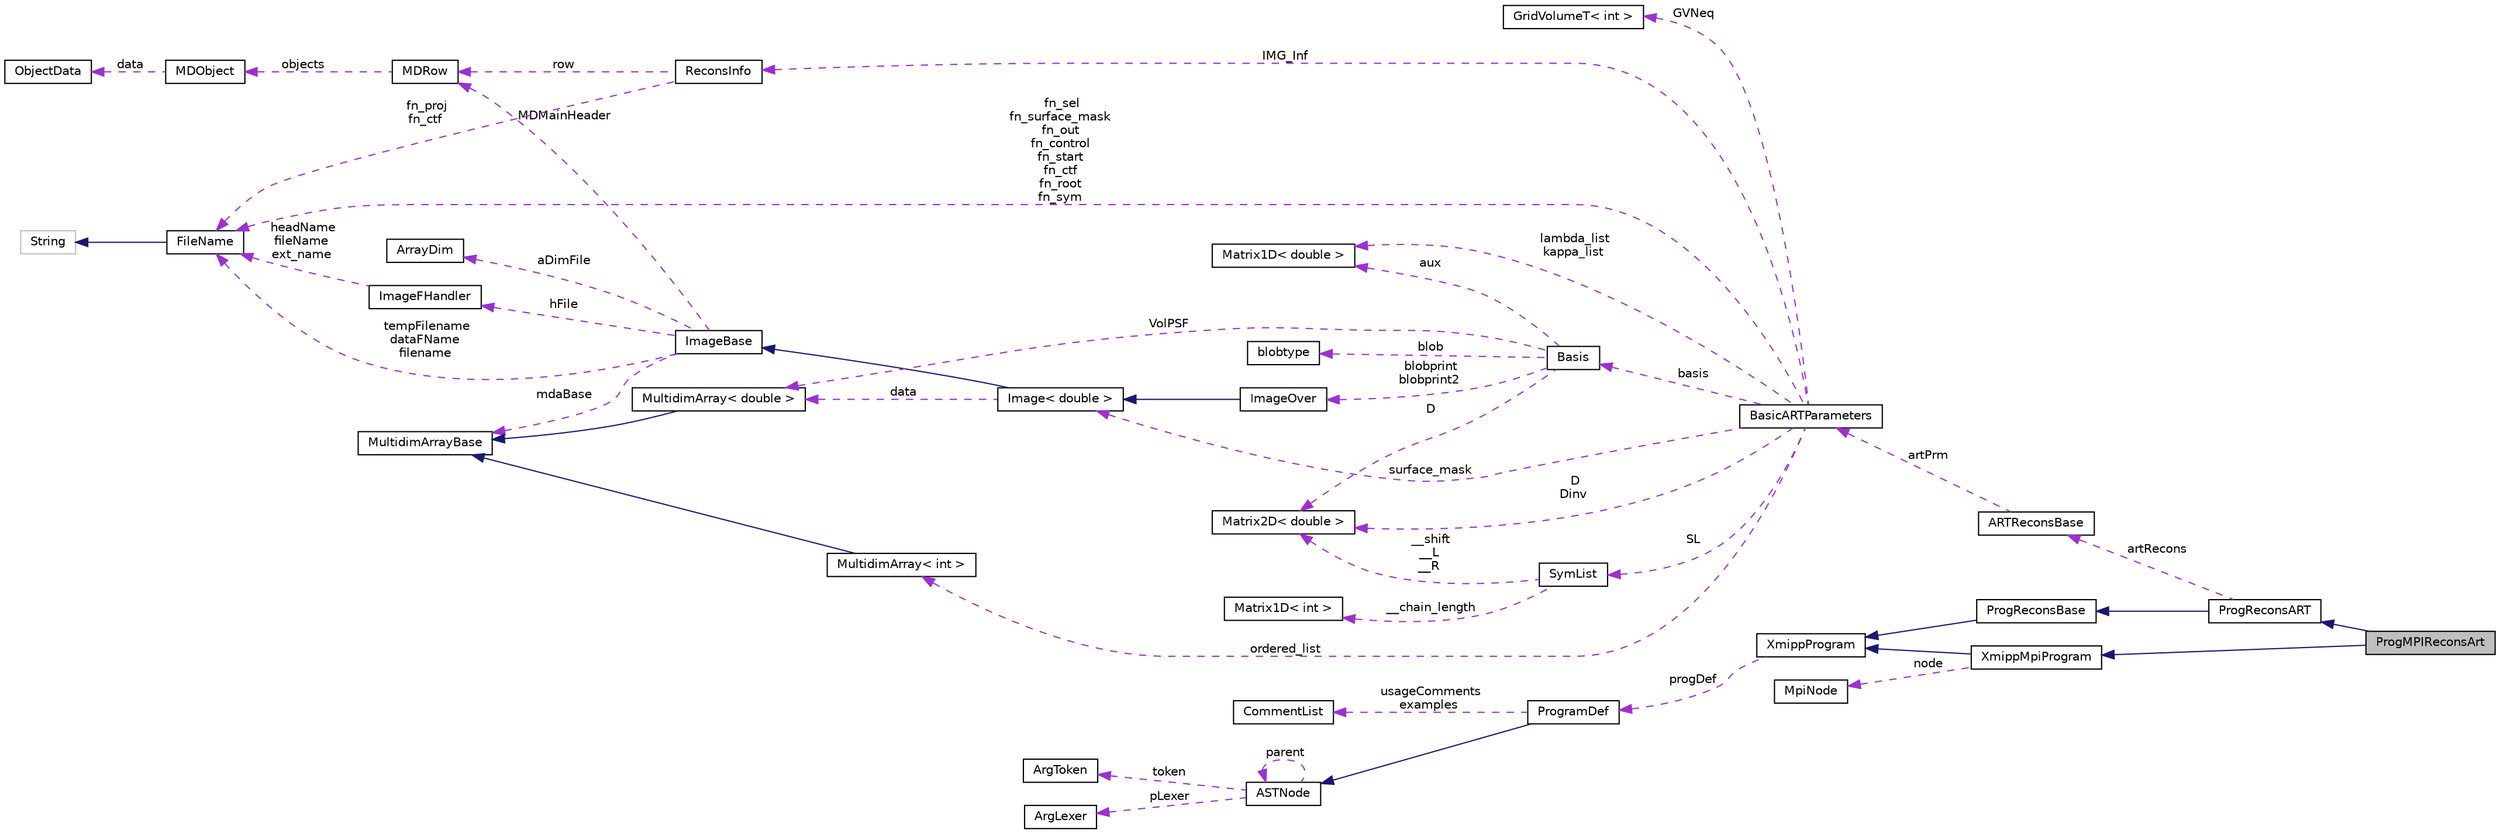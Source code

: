 digraph "ProgMPIReconsArt"
{
  edge [fontname="Helvetica",fontsize="10",labelfontname="Helvetica",labelfontsize="10"];
  node [fontname="Helvetica",fontsize="10",shape=record];
  rankdir="LR";
  Node5 [label="ProgMPIReconsArt",height=0.2,width=0.4,color="black", fillcolor="grey75", style="filled", fontcolor="black"];
  Node6 -> Node5 [dir="back",color="midnightblue",fontsize="10",style="solid",fontname="Helvetica"];
  Node6 [label="ProgReconsART",height=0.2,width=0.4,color="black", fillcolor="white", style="filled",URL="$classProgReconsART.html"];
  Node7 -> Node6 [dir="back",color="midnightblue",fontsize="10",style="solid",fontname="Helvetica"];
  Node7 [label="ProgReconsBase",height=0.2,width=0.4,color="black", fillcolor="white", style="filled",URL="$classProgReconsBase.html"];
  Node8 -> Node7 [dir="back",color="midnightblue",fontsize="10",style="solid",fontname="Helvetica"];
  Node8 [label="XmippProgram",height=0.2,width=0.4,color="black", fillcolor="white", style="filled",URL="$classXmippProgram.html"];
  Node9 -> Node8 [dir="back",color="darkorchid3",fontsize="10",style="dashed",label=" progDef" ,fontname="Helvetica"];
  Node9 [label="ProgramDef",height=0.2,width=0.4,color="black", fillcolor="white", style="filled",URL="$classProgramDef.html"];
  Node10 -> Node9 [dir="back",color="midnightblue",fontsize="10",style="solid",fontname="Helvetica"];
  Node10 [label="ASTNode",height=0.2,width=0.4,color="black", fillcolor="white", style="filled",URL="$classASTNode.html"];
  Node11 -> Node10 [dir="back",color="darkorchid3",fontsize="10",style="dashed",label=" token" ,fontname="Helvetica"];
  Node11 [label="ArgToken",height=0.2,width=0.4,color="black", fillcolor="white", style="filled",URL="$classArgToken.html"];
  Node12 -> Node10 [dir="back",color="darkorchid3",fontsize="10",style="dashed",label=" pLexer" ,fontname="Helvetica"];
  Node12 [label="ArgLexer",height=0.2,width=0.4,color="black", fillcolor="white", style="filled",URL="$classArgLexer.html"];
  Node10 -> Node10 [dir="back",color="darkorchid3",fontsize="10",style="dashed",label=" parent" ,fontname="Helvetica"];
  Node13 -> Node9 [dir="back",color="darkorchid3",fontsize="10",style="dashed",label=" usageComments\nexamples" ,fontname="Helvetica"];
  Node13 [label="CommentList",height=0.2,width=0.4,color="black", fillcolor="white", style="filled",URL="$classCommentList.html"];
  Node14 -> Node6 [dir="back",color="darkorchid3",fontsize="10",style="dashed",label=" artRecons" ,fontname="Helvetica"];
  Node14 [label="ARTReconsBase",height=0.2,width=0.4,color="black", fillcolor="white", style="filled",URL="$classARTReconsBase.html"];
  Node15 -> Node14 [dir="back",color="darkorchid3",fontsize="10",style="dashed",label=" artPrm" ,fontname="Helvetica"];
  Node15 [label="BasicARTParameters",height=0.2,width=0.4,color="black", fillcolor="white", style="filled",URL="$classBasicARTParameters.html"];
  Node16 -> Node15 [dir="back",color="darkorchid3",fontsize="10",style="dashed",label=" IMG_Inf" ,fontname="Helvetica"];
  Node16 [label="ReconsInfo",height=0.2,width=0.4,color="black", fillcolor="white", style="filled",URL="$structReconsInfo.html"];
  Node17 -> Node16 [dir="back",color="darkorchid3",fontsize="10",style="dashed",label=" row" ,fontname="Helvetica"];
  Node17 [label="MDRow",height=0.2,width=0.4,color="black", fillcolor="white", style="filled",URL="$classMDRow.html"];
  Node18 -> Node17 [dir="back",color="darkorchid3",fontsize="10",style="dashed",label=" objects" ,fontname="Helvetica"];
  Node18 [label="MDObject",height=0.2,width=0.4,color="black", fillcolor="white", style="filled",URL="$classMDObject.html"];
  Node19 -> Node18 [dir="back",color="darkorchid3",fontsize="10",style="dashed",label=" data" ,fontname="Helvetica"];
  Node19 [label="ObjectData",height=0.2,width=0.4,color="black", fillcolor="white", style="filled",URL="$unionObjectData.html"];
  Node20 -> Node16 [dir="back",color="darkorchid3",fontsize="10",style="dashed",label=" fn_proj\nfn_ctf" ,fontname="Helvetica"];
  Node20 [label="FileName",height=0.2,width=0.4,color="black", fillcolor="white", style="filled",URL="$classFileName.html"];
  Node21 -> Node20 [dir="back",color="midnightblue",fontsize="10",style="solid",fontname="Helvetica"];
  Node21 [label="String",height=0.2,width=0.4,color="grey75", fillcolor="white", style="filled"];
  Node22 -> Node15 [dir="back",color="darkorchid3",fontsize="10",style="dashed",label=" D\nDinv" ,fontname="Helvetica"];
  Node22 [label="Matrix2D\< double \>",height=0.2,width=0.4,color="black", fillcolor="white", style="filled",URL="$classMatrix2D.html"];
  Node23 -> Node15 [dir="back",color="darkorchid3",fontsize="10",style="dashed",label=" basis" ,fontname="Helvetica"];
  Node23 [label="Basis",height=0.2,width=0.4,color="black", fillcolor="white", style="filled",URL="$classBasis.html"];
  Node24 -> Node23 [dir="back",color="darkorchid3",fontsize="10",style="dashed",label=" blobprint\nblobprint2" ,fontname="Helvetica"];
  Node24 [label="ImageOver",height=0.2,width=0.4,color="black", fillcolor="white", style="filled",URL="$classImageOver.html"];
  Node25 -> Node24 [dir="back",color="midnightblue",fontsize="10",style="solid",fontname="Helvetica"];
  Node25 [label="Image\< double \>",height=0.2,width=0.4,color="black", fillcolor="white", style="filled",URL="$classImage.html"];
  Node26 -> Node25 [dir="back",color="midnightblue",fontsize="10",style="solid",fontname="Helvetica"];
  Node26 [label="ImageBase",height=0.2,width=0.4,color="black", fillcolor="white", style="filled",URL="$classImageBase.html",tooltip="Image base class. "];
  Node27 -> Node26 [dir="back",color="darkorchid3",fontsize="10",style="dashed",label=" mdaBase" ,fontname="Helvetica"];
  Node27 [label="MultidimArrayBase",height=0.2,width=0.4,color="black", fillcolor="white", style="filled",URL="$classMultidimArrayBase.html"];
  Node28 -> Node26 [dir="back",color="darkorchid3",fontsize="10",style="dashed",label=" hFile" ,fontname="Helvetica"];
  Node28 [label="ImageFHandler",height=0.2,width=0.4,color="black", fillcolor="white", style="filled",URL="$structImageFHandler.html"];
  Node20 -> Node28 [dir="back",color="darkorchid3",fontsize="10",style="dashed",label=" headName\nfileName\next_name" ,fontname="Helvetica"];
  Node17 -> Node26 [dir="back",color="darkorchid3",fontsize="10",style="dashed",label=" MDMainHeader" ,fontname="Helvetica"];
  Node29 -> Node26 [dir="back",color="darkorchid3",fontsize="10",style="dashed",label=" aDimFile" ,fontname="Helvetica"];
  Node29 [label="ArrayDim",height=0.2,width=0.4,color="black", fillcolor="white", style="filled",URL="$structArrayDim.html"];
  Node20 -> Node26 [dir="back",color="darkorchid3",fontsize="10",style="dashed",label=" tempFilename\ndataFName\nfilename" ,fontname="Helvetica"];
  Node30 -> Node25 [dir="back",color="darkorchid3",fontsize="10",style="dashed",label=" data" ,fontname="Helvetica"];
  Node30 [label="MultidimArray\< double \>",height=0.2,width=0.4,color="black", fillcolor="white", style="filled",URL="$classMultidimArray.html"];
  Node27 -> Node30 [dir="back",color="midnightblue",fontsize="10",style="solid",fontname="Helvetica"];
  Node31 -> Node23 [dir="back",color="darkorchid3",fontsize="10",style="dashed",label=" blob" ,fontname="Helvetica"];
  Node31 [label="blobtype",height=0.2,width=0.4,color="black", fillcolor="white", style="filled",URL="$structblobtype.html"];
  Node22 -> Node23 [dir="back",color="darkorchid3",fontsize="10",style="dashed",label=" D" ,fontname="Helvetica"];
  Node32 -> Node23 [dir="back",color="darkorchid3",fontsize="10",style="dashed",label=" aux" ,fontname="Helvetica"];
  Node32 [label="Matrix1D\< double \>",height=0.2,width=0.4,color="black", fillcolor="white", style="filled",URL="$classMatrix1D.html"];
  Node30 -> Node23 [dir="back",color="darkorchid3",fontsize="10",style="dashed",label=" VolPSF" ,fontname="Helvetica"];
  Node25 -> Node15 [dir="back",color="darkorchid3",fontsize="10",style="dashed",label=" surface_mask" ,fontname="Helvetica"];
  Node32 -> Node15 [dir="back",color="darkorchid3",fontsize="10",style="dashed",label=" lambda_list\nkappa_list" ,fontname="Helvetica"];
  Node33 -> Node15 [dir="back",color="darkorchid3",fontsize="10",style="dashed",label=" ordered_list" ,fontname="Helvetica"];
  Node33 [label="MultidimArray\< int \>",height=0.2,width=0.4,color="black", fillcolor="white", style="filled",URL="$classMultidimArray.html"];
  Node27 -> Node33 [dir="back",color="midnightblue",fontsize="10",style="solid",fontname="Helvetica"];
  Node34 -> Node15 [dir="back",color="darkorchid3",fontsize="10",style="dashed",label=" GVNeq" ,fontname="Helvetica"];
  Node34 [label="GridVolumeT\< int \>",height=0.2,width=0.4,color="black", fillcolor="white", style="filled",URL="$classGridVolumeT.html"];
  Node35 -> Node15 [dir="back",color="darkorchid3",fontsize="10",style="dashed",label=" SL" ,fontname="Helvetica"];
  Node35 [label="SymList",height=0.2,width=0.4,color="black", fillcolor="white", style="filled",URL="$classSymList.html"];
  Node22 -> Node35 [dir="back",color="darkorchid3",fontsize="10",style="dashed",label=" __shift\n__L\n__R" ,fontname="Helvetica"];
  Node36 -> Node35 [dir="back",color="darkorchid3",fontsize="10",style="dashed",label=" __chain_length" ,fontname="Helvetica"];
  Node36 [label="Matrix1D\< int \>",height=0.2,width=0.4,color="black", fillcolor="white", style="filled",URL="$classMatrix1D.html"];
  Node20 -> Node15 [dir="back",color="darkorchid3",fontsize="10",style="dashed",label=" fn_sel\nfn_surface_mask\nfn_out\nfn_control\nfn_start\nfn_ctf\nfn_root\nfn_sym" ,fontname="Helvetica"];
  Node37 -> Node5 [dir="back",color="midnightblue",fontsize="10",style="solid",fontname="Helvetica"];
  Node37 [label="XmippMpiProgram",height=0.2,width=0.4,color="black", fillcolor="white", style="filled",URL="$classXmippMpiProgram.html"];
  Node8 -> Node37 [dir="back",color="midnightblue",fontsize="10",style="solid",fontname="Helvetica"];
  Node38 -> Node37 [dir="back",color="darkorchid3",fontsize="10",style="dashed",label=" node" ,fontname="Helvetica"];
  Node38 [label="MpiNode",height=0.2,width=0.4,color="black", fillcolor="white", style="filled",URL="$classMpiNode.html"];
}
